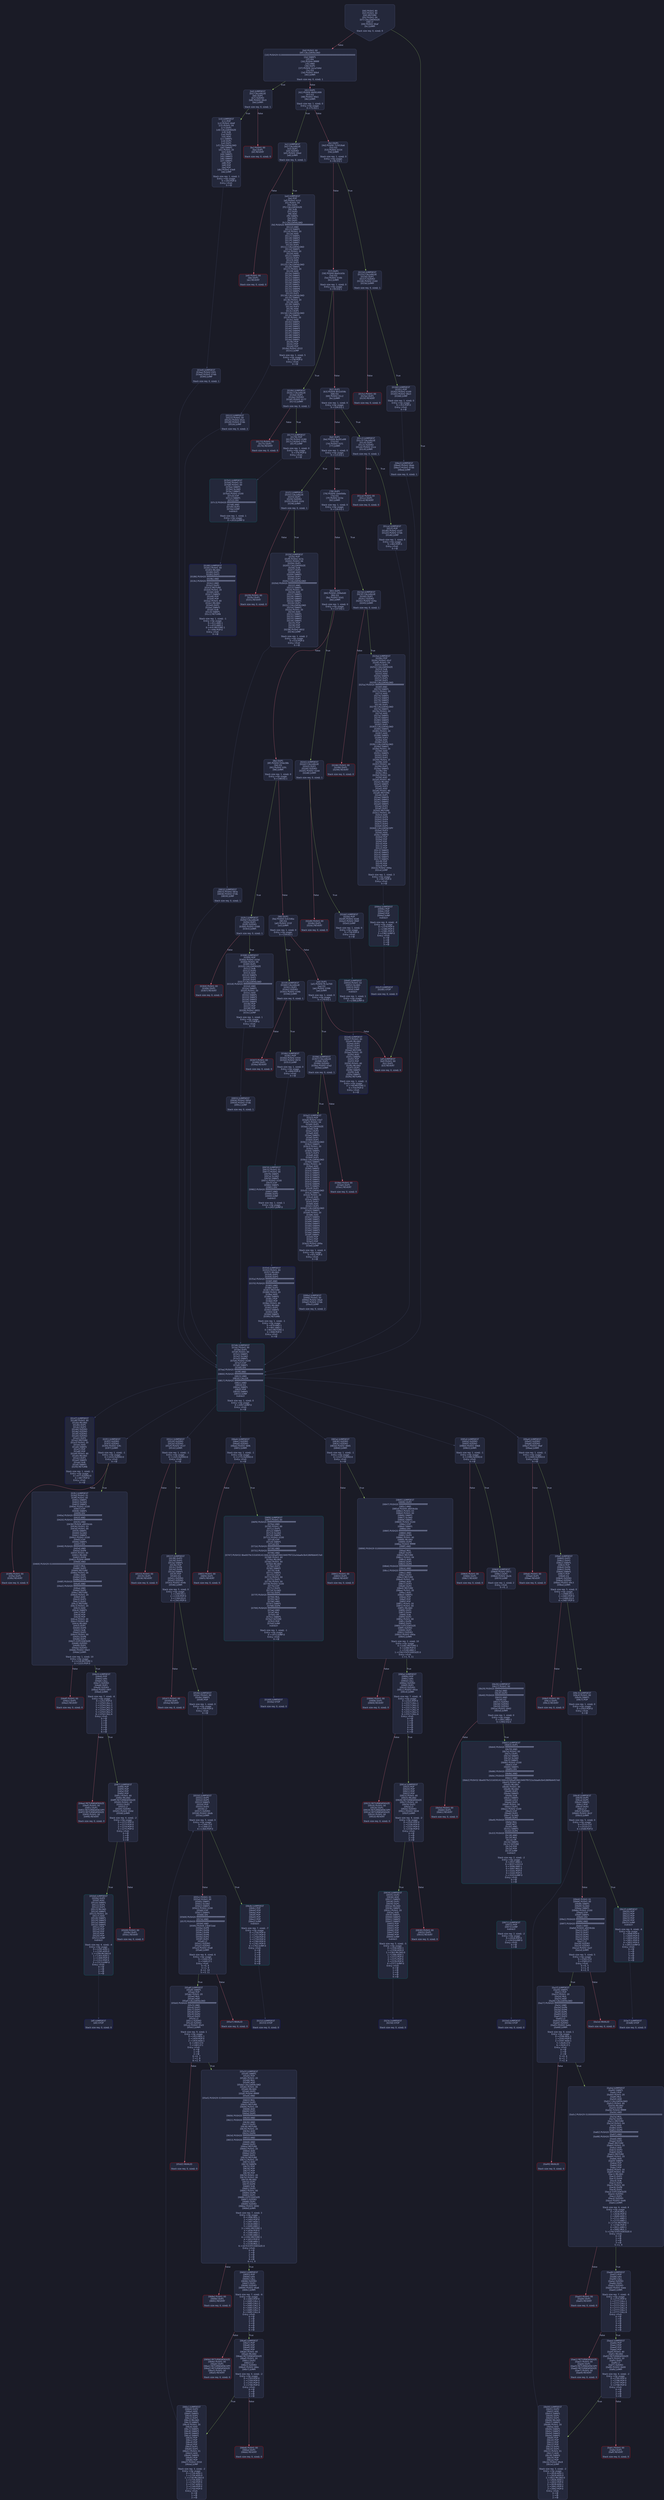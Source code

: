 digraph G {
    node [shape=box, style="filled, rounded", color="#565f89", fontcolor="#c0caf5", fontname="Helvetica", fillcolor="#24283b"];
    edge [color="#414868", fontcolor="#c0caf5", fontname="Helvetica"];
    bgcolor="#1a1b26";
    0 [ label = "[00] PUSH1 80
[02] PUSH1 40
[04] MSTORE
[05] PUSH1 04
[07] CALLDATASIZE
[08] LT
[09] PUSH2 00af
[0c] JUMPI

Stack size req: 0, sizeΔ: 0
" shape = invhouse]
    1 [ label = "[0d] PUSH1 00
[0f] CALLDATALOAD
[10] PUSH29 0100000000000000000000000000000000000000000000000000000000
[2e] SWAP1
[2f] DIV
[30] PUSH4 ffffffff
[35] AND
[36] DUP1
[37] PUSH4 2e1a7d4d
[3c] EQ
[3d] PUSH2 00b4
[40] JUMPI

Stack size req: 0, sizeΔ: 1
"]
    2 [ label = "[41] DUP1
[42] PUSH4 46091499
[47] EQ
[48] PUSH2 00e1
[4b] JUMPI

Stack size req: 1, sizeΔ: 0
Entry->Op usage:
	0->71:EQ:1
"]
    3 [ label = "[4c] DUP1
[4d] PUSH4 715018a6
[52] EQ
[53] PUSH2 0154
[56] JUMPI

Stack size req: 1, sizeΔ: 0
Entry->Op usage:
	0->82:EQ:1
"]
    4 [ label = "[57] DUP1
[58] PUSH4 8da5cb5b
[5d] EQ
[5e] PUSH2 016b
[61] JUMPI

Stack size req: 1, sizeΔ: 0
Entry->Op usage:
	0->93:EQ:1
"]
    5 [ label = "[62] DUP1
[63] PUSH4 8f32d59b
[68] EQ
[69] PUSH2 01c2
[6c] JUMPI

Stack size req: 1, sizeΔ: 0
Entry->Op usage:
	0->104:EQ:1
"]
    6 [ label = "[6d] DUP1
[6e] PUSH4 9e281a98
[73] EQ
[74] PUSH2 01f1
[77] JUMPI

Stack size req: 1, sizeΔ: 0
Entry->Op usage:
	0->115:EQ:1
"]
    7 [ label = "[78] DUP1
[79] PUSH4 c0ee0b8a
[7e] EQ
[7f] PUSH2 023e
[82] JUMPI

Stack size req: 1, sizeΔ: 0
Entry->Op usage:
	0->126:EQ:1
"]
    8 [ label = "[83] DUP1
[84] PUSH4 cf09e0d0
[89] EQ
[8a] PUSH2 02d1
[8d] JUMPI

Stack size req: 1, sizeΔ: 0
Entry->Op usage:
	0->137:EQ:1
"]
    9 [ label = "[8e] DUP1
[8f] PUSH4 f2fde38b
[94] EQ
[95] PUSH2 02fc
[98] JUMPI

Stack size req: 1, sizeΔ: 0
Entry->Op usage:
	0->148:EQ:1
"]
    10 [ label = "[99] DUP1
[9a] PUSH4 fc0c546a
[9f] EQ
[a0] PUSH2 033f
[a3] JUMPI

Stack size req: 1, sizeΔ: 0
Entry->Op usage:
	0->159:EQ:1
"]
    11 [ label = "[a4] DUP1
[a5] PUSH4 ffc3a769
[aa] EQ
[ab] PUSH2 0396
[ae] JUMPI

Stack size req: 1, sizeΔ: 0
Entry->Op usage:
	0->170:EQ:1
"]
    12 [ label = "[af] JUMPDEST
[b0] PUSH1 00
[b2] DUP1
[b3] REVERT

Stack size req: 0, sizeΔ: 0
" color = "red"]
    13 [ label = "[b4] JUMPDEST
[b5] CALLVALUE
[b6] DUP1
[b7] ISZERO
[b8] PUSH2 00c0
[bb] JUMPI

Stack size req: 0, sizeΔ: 1
"]
    14 [ label = "[bc] PUSH1 00
[be] DUP1
[bf] REVERT

Stack size req: 0, sizeΔ: 0
" color = "red"]
    15 [ label = "[c0] JUMPDEST
[c1] POP
[c2] PUSH2 00df
[c5] PUSH1 04
[c7] DUP1
[c8] CALLDATASIZE
[c9] SUB
[ca] DUP2
[cb] ADD
[cc] SWAP1
[cd] DUP1
[ce] DUP1
[cf] CALLDATALOAD
[d0] SWAP1
[d1] PUSH1 20
[d3] ADD
[d4] SWAP1
[d5] SWAP3
[d6] SWAP2
[d7] SWAP1
[d8] POP
[d9] POP
[da] POP
[db] PUSH2 03e9
[de] JUMP

Stack size req: 1, sizeΔ: 1
Entry->Op usage:
	0->193:POP:0
Entry->Exit:
	0->😵
"]
    16 [ label = "[df] JUMPDEST
[e0] STOP

Stack size req: 0, sizeΔ: 0
" color = "darkblue"]
    17 [ label = "[e1] JUMPDEST
[e2] CALLVALUE
[e3] DUP1
[e4] ISZERO
[e5] PUSH2 00ed
[e8] JUMPI

Stack size req: 0, sizeΔ: 1
"]
    18 [ label = "[e9] PUSH1 00
[eb] DUP1
[ec] REVERT

Stack size req: 0, sizeΔ: 0
" color = "red"]
    19 [ label = "[ed] JUMPDEST
[ee] POP
[ef] PUSH2 0152
[f2] PUSH1 04
[f4] DUP1
[f5] CALLDATASIZE
[f6] SUB
[f7] DUP2
[f8] ADD
[f9] SWAP1
[fa] DUP1
[fb] DUP1
[fc] CALLDATALOAD
[fd] PUSH20 ffffffffffffffffffffffffffffffffffffffff
[0112] AND
[0113] SWAP1
[0114] PUSH1 20
[0116] ADD
[0117] SWAP1
[0118] SWAP3
[0119] SWAP2
[011a] SWAP1
[011b] DUP1
[011c] CALLDATALOAD
[011d] SWAP1
[011e] PUSH1 20
[0120] ADD
[0121] SWAP1
[0122] DUP3
[0123] ADD
[0124] DUP1
[0125] CALLDATALOAD
[0126] SWAP1
[0127] PUSH1 20
[0129] ADD
[012a] SWAP2
[012b] SWAP1
[012c] SWAP2
[012d] SWAP3
[012e] SWAP4
[012f] SWAP2
[0130] SWAP3
[0131] SWAP4
[0132] SWAP1
[0133] DUP1
[0134] CALLDATALOAD
[0135] SWAP1
[0136] PUSH1 20
[0138] ADD
[0139] SWAP1
[013a] DUP3
[013b] ADD
[013c] DUP1
[013d] CALLDATALOAD
[013e] SWAP1
[013f] PUSH1 20
[0141] ADD
[0142] SWAP2
[0143] SWAP1
[0144] SWAP2
[0145] SWAP3
[0146] SWAP4
[0147] SWAP2
[0148] SWAP3
[0149] SWAP4
[014a] SWAP1
[014b] POP
[014c] POP
[014d] POP
[014e] PUSH2 0522
[0151] JUMP

Stack size req: 1, sizeΔ: 5
Entry->Op usage:
	0->238:POP:0
Entry->Exit:
	0->😵
"]
    20 [ label = "[0152] JUMPDEST
[0153] STOP

Stack size req: 0, sizeΔ: 0
" color = "darkblue"]
    21 [ label = "[0154] JUMPDEST
[0155] CALLVALUE
[0156] DUP1
[0157] ISZERO
[0158] PUSH2 0160
[015b] JUMPI

Stack size req: 0, sizeΔ: 1
"]
    22 [ label = "[015c] PUSH1 00
[015e] DUP1
[015f] REVERT

Stack size req: 0, sizeΔ: 0
" color = "red"]
    23 [ label = "[0160] JUMPDEST
[0161] POP
[0162] PUSH2 0169
[0165] PUSH2 06e3
[0168] JUMP

Stack size req: 1, sizeΔ: 0
Entry->Op usage:
	0->353:POP:0
Entry->Exit:
	0->😵
"]
    24 [ label = "[0169] JUMPDEST
[016a] STOP

Stack size req: 0, sizeΔ: 0
" color = "darkblue"]
    25 [ label = "[016b] JUMPDEST
[016c] CALLVALUE
[016d] DUP1
[016e] ISZERO
[016f] PUSH2 0177
[0172] JUMPI

Stack size req: 0, sizeΔ: 1
"]
    26 [ label = "[0173] PUSH1 00
[0175] DUP1
[0176] REVERT

Stack size req: 0, sizeΔ: 0
" color = "red"]
    27 [ label = "[0177] JUMPDEST
[0178] POP
[0179] PUSH2 0180
[017c] PUSH2 07b5
[017f] JUMP

Stack size req: 1, sizeΔ: 0
Entry->Op usage:
	0->376:POP:0
Entry->Exit:
	0->😵
"]
    28 [ label = "[0180] JUMPDEST
[0181] PUSH1 40
[0183] MLOAD
[0184] DUP1
[0185] DUP3
[0186] PUSH20 ffffffffffffffffffffffffffffffffffffffff
[019b] AND
[019c] PUSH20 ffffffffffffffffffffffffffffffffffffffff
[01b1] AND
[01b2] DUP2
[01b3] MSTORE
[01b4] PUSH1 20
[01b6] ADD
[01b7] SWAP2
[01b8] POP
[01b9] POP
[01ba] PUSH1 40
[01bc] MLOAD
[01bd] DUP1
[01be] SWAP2
[01bf] SUB
[01c0] SWAP1
[01c1] RETURN

Stack size req: 1, sizeΔ: -1
Entry->Op usage:
	0->411:AND:1
	0->433:AND:1
	0->435:MSTORE:1
	0->440:POP:0
Entry->Exit:
	0->😵
" color = "darkblue"]
    29 [ label = "[01c2] JUMPDEST
[01c3] CALLVALUE
[01c4] DUP1
[01c5] ISZERO
[01c6] PUSH2 01ce
[01c9] JUMPI

Stack size req: 0, sizeΔ: 1
"]
    30 [ label = "[01ca] PUSH1 00
[01cc] DUP1
[01cd] REVERT

Stack size req: 0, sizeΔ: 0
" color = "red"]
    31 [ label = "[01ce] JUMPDEST
[01cf] POP
[01d0] PUSH2 01d7
[01d3] PUSH2 07db
[01d6] JUMP

Stack size req: 1, sizeΔ: 0
Entry->Op usage:
	0->463:POP:0
Entry->Exit:
	0->😵
"]
    32 [ label = "[01d7] JUMPDEST
[01d8] PUSH1 40
[01da] MLOAD
[01db] DUP1
[01dc] DUP3
[01dd] ISZERO
[01de] ISZERO
[01df] ISZERO
[01e0] ISZERO
[01e1] DUP2
[01e2] MSTORE
[01e3] PUSH1 20
[01e5] ADD
[01e6] SWAP2
[01e7] POP
[01e8] POP
[01e9] PUSH1 40
[01eb] MLOAD
[01ec] DUP1
[01ed] SWAP2
[01ee] SUB
[01ef] SWAP1
[01f0] RETURN

Stack size req: 1, sizeΔ: -1
Entry->Op usage:
	0->477:ISZERO:0
	0->487:POP:0
Entry->Exit:
	0->😵
" color = "darkblue"]
    33 [ label = "[01f1] JUMPDEST
[01f2] CALLVALUE
[01f3] DUP1
[01f4] ISZERO
[01f5] PUSH2 01fd
[01f8] JUMPI

Stack size req: 0, sizeΔ: 1
"]
    34 [ label = "[01f9] PUSH1 00
[01fb] DUP1
[01fc] REVERT

Stack size req: 0, sizeΔ: 0
" color = "red"]
    35 [ label = "[01fd] JUMPDEST
[01fe] POP
[01ff] PUSH2 023c
[0202] PUSH1 04
[0204] DUP1
[0205] CALLDATASIZE
[0206] SUB
[0207] DUP2
[0208] ADD
[0209] SWAP1
[020a] DUP1
[020b] DUP1
[020c] CALLDATALOAD
[020d] PUSH20 ffffffffffffffffffffffffffffffffffffffff
[0222] AND
[0223] SWAP1
[0224] PUSH1 20
[0226] ADD
[0227] SWAP1
[0228] SWAP3
[0229] SWAP2
[022a] SWAP1
[022b] DUP1
[022c] CALLDATALOAD
[022d] SWAP1
[022e] PUSH1 20
[0230] ADD
[0231] SWAP1
[0232] SWAP3
[0233] SWAP2
[0234] SWAP1
[0235] POP
[0236] POP
[0237] POP
[0238] PUSH2 0832
[023b] JUMP

Stack size req: 1, sizeΔ: 2
Entry->Op usage:
	0->510:POP:0
Entry->Exit:
	0->😵
"]
    36 [ label = "[023c] JUMPDEST
[023d] STOP

Stack size req: 0, sizeΔ: 0
" color = "darkblue"]
    37 [ label = "[023e] JUMPDEST
[023f] CALLVALUE
[0240] DUP1
[0241] ISZERO
[0242] PUSH2 024a
[0245] JUMPI

Stack size req: 0, sizeΔ: 1
"]
    38 [ label = "[0246] PUSH1 00
[0248] DUP1
[0249] REVERT

Stack size req: 0, sizeΔ: 0
" color = "red"]
    39 [ label = "[024a] JUMPDEST
[024b] POP
[024c] PUSH2 02cf
[024f] PUSH1 04
[0251] DUP1
[0252] CALLDATASIZE
[0253] SUB
[0254] DUP2
[0255] ADD
[0256] SWAP1
[0257] DUP1
[0258] DUP1
[0259] CALLDATALOAD
[025a] PUSH20 ffffffffffffffffffffffffffffffffffffffff
[026f] AND
[0270] SWAP1
[0271] PUSH1 20
[0273] ADD
[0274] SWAP1
[0275] SWAP3
[0276] SWAP2
[0277] SWAP1
[0278] DUP1
[0279] CALLDATALOAD
[027a] SWAP1
[027b] PUSH1 20
[027d] ADD
[027e] SWAP1
[027f] SWAP3
[0280] SWAP2
[0281] SWAP1
[0282] DUP1
[0283] CALLDATALOAD
[0284] SWAP1
[0285] PUSH1 20
[0287] ADD
[0288] SWAP1
[0289] DUP3
[028a] ADD
[028b] DUP1
[028c] CALLDATALOAD
[028d] SWAP1
[028e] PUSH1 20
[0290] ADD
[0291] SWAP1
[0292] DUP1
[0293] DUP1
[0294] PUSH1 1f
[0296] ADD
[0297] PUSH1 20
[0299] DUP1
[029a] SWAP2
[029b] DIV
[029c] MUL
[029d] PUSH1 20
[029f] ADD
[02a0] PUSH1 40
[02a2] MLOAD
[02a3] SWAP1
[02a4] DUP2
[02a5] ADD
[02a6] PUSH1 40
[02a8] MSTORE
[02a9] DUP1
[02aa] SWAP4
[02ab] SWAP3
[02ac] SWAP2
[02ad] SWAP1
[02ae] DUP2
[02af] DUP2
[02b0] MSTORE
[02b1] PUSH1 20
[02b3] ADD
[02b4] DUP4
[02b5] DUP4
[02b6] DUP1
[02b7] DUP3
[02b8] DUP5
[02b9] CALLDATACOPY
[02ba] DUP3
[02bb] ADD
[02bc] SWAP2
[02bd] POP
[02be] POP
[02bf] POP
[02c0] POP
[02c1] POP
[02c2] POP
[02c3] SWAP2
[02c4] SWAP3
[02c5] SWAP2
[02c6] SWAP3
[02c7] SWAP1
[02c8] POP
[02c9] POP
[02ca] POP
[02cb] PUSH2 094a
[02ce] JUMP

Stack size req: 1, sizeΔ: 3
Entry->Op usage:
	0->587:POP:0
Entry->Exit:
	0->😵
"]
    40 [ label = "[02cf] JUMPDEST
[02d0] STOP

Stack size req: 0, sizeΔ: 0
" color = "darkblue"]
    41 [ label = "[02d1] JUMPDEST
[02d2] CALLVALUE
[02d3] DUP1
[02d4] ISZERO
[02d5] PUSH2 02dd
[02d8] JUMPI

Stack size req: 0, sizeΔ: 1
"]
    42 [ label = "[02d9] PUSH1 00
[02db] DUP1
[02dc] REVERT

Stack size req: 0, sizeΔ: 0
" color = "red"]
    43 [ label = "[02dd] JUMPDEST
[02de] POP
[02df] PUSH2 02e6
[02e2] PUSH2 094f
[02e5] JUMP

Stack size req: 1, sizeΔ: 0
Entry->Op usage:
	0->734:POP:0
Entry->Exit:
	0->😵
"]
    44 [ label = "[02e6] JUMPDEST
[02e7] PUSH1 40
[02e9] MLOAD
[02ea] DUP1
[02eb] DUP3
[02ec] DUP2
[02ed] MSTORE
[02ee] PUSH1 20
[02f0] ADD
[02f1] SWAP2
[02f2] POP
[02f3] POP
[02f4] PUSH1 40
[02f6] MLOAD
[02f7] DUP1
[02f8] SWAP2
[02f9] SUB
[02fa] SWAP1
[02fb] RETURN

Stack size req: 1, sizeΔ: -1
Entry->Op usage:
	0->749:MSTORE:1
	0->754:POP:0
Entry->Exit:
	0->😵
" color = "darkblue"]
    45 [ label = "[02fc] JUMPDEST
[02fd] CALLVALUE
[02fe] DUP1
[02ff] ISZERO
[0300] PUSH2 0308
[0303] JUMPI

Stack size req: 0, sizeΔ: 1
"]
    46 [ label = "[0304] PUSH1 00
[0306] DUP1
[0307] REVERT

Stack size req: 0, sizeΔ: 0
" color = "red"]
    47 [ label = "[0308] JUMPDEST
[0309] POP
[030a] PUSH2 033d
[030d] PUSH1 04
[030f] DUP1
[0310] CALLDATASIZE
[0311] SUB
[0312] DUP2
[0313] ADD
[0314] SWAP1
[0315] DUP1
[0316] DUP1
[0317] CALLDATALOAD
[0318] PUSH20 ffffffffffffffffffffffffffffffffffffffff
[032d] AND
[032e] SWAP1
[032f] PUSH1 20
[0331] ADD
[0332] SWAP1
[0333] SWAP3
[0334] SWAP2
[0335] SWAP1
[0336] POP
[0337] POP
[0338] POP
[0339] PUSH2 0955
[033c] JUMP

Stack size req: 1, sizeΔ: 1
Entry->Op usage:
	0->777:POP:0
Entry->Exit:
	0->😵
"]
    48 [ label = "[033d] JUMPDEST
[033e] STOP

Stack size req: 0, sizeΔ: 0
" color = "darkblue"]
    49 [ label = "[033f] JUMPDEST
[0340] CALLVALUE
[0341] DUP1
[0342] ISZERO
[0343] PUSH2 034b
[0346] JUMPI

Stack size req: 0, sizeΔ: 1
"]
    50 [ label = "[0347] PUSH1 00
[0349] DUP1
[034a] REVERT

Stack size req: 0, sizeΔ: 0
" color = "red"]
    51 [ label = "[034b] JUMPDEST
[034c] POP
[034d] PUSH2 0354
[0350] PUSH2 0974
[0353] JUMP

Stack size req: 1, sizeΔ: 0
Entry->Op usage:
	0->844:POP:0
Entry->Exit:
	0->😵
"]
    52 [ label = "[0354] JUMPDEST
[0355] PUSH1 40
[0357] MLOAD
[0358] DUP1
[0359] DUP3
[035a] PUSH20 ffffffffffffffffffffffffffffffffffffffff
[036f] AND
[0370] PUSH20 ffffffffffffffffffffffffffffffffffffffff
[0385] AND
[0386] DUP2
[0387] MSTORE
[0388] PUSH1 20
[038a] ADD
[038b] SWAP2
[038c] POP
[038d] POP
[038e] PUSH1 40
[0390] MLOAD
[0391] DUP1
[0392] SWAP2
[0393] SUB
[0394] SWAP1
[0395] RETURN

Stack size req: 1, sizeΔ: -1
Entry->Op usage:
	0->879:AND:1
	0->901:AND:1
	0->903:MSTORE:1
	0->908:POP:0
Entry->Exit:
	0->😵
" color = "darkblue"]
    53 [ label = "[0396] JUMPDEST
[0397] CALLVALUE
[0398] DUP1
[0399] ISZERO
[039a] PUSH2 03a2
[039d] JUMPI

Stack size req: 0, sizeΔ: 1
"]
    54 [ label = "[039e] PUSH1 00
[03a0] DUP1
[03a1] REVERT

Stack size req: 0, sizeΔ: 0
" color = "red"]
    55 [ label = "[03a2] JUMPDEST
[03a3] POP
[03a4] PUSH2 03e7
[03a7] PUSH1 04
[03a9] DUP1
[03aa] CALLDATASIZE
[03ab] SUB
[03ac] DUP2
[03ad] ADD
[03ae] SWAP1
[03af] DUP1
[03b0] DUP1
[03b1] CALLDATALOAD
[03b2] SWAP1
[03b3] PUSH1 20
[03b5] ADD
[03b6] SWAP1
[03b7] DUP3
[03b8] ADD
[03b9] DUP1
[03ba] CALLDATALOAD
[03bb] SWAP1
[03bc] PUSH1 20
[03be] ADD
[03bf] SWAP2
[03c0] SWAP1
[03c1] SWAP2
[03c2] SWAP3
[03c3] SWAP4
[03c4] SWAP2
[03c5] SWAP3
[03c6] SWAP4
[03c7] SWAP1
[03c8] DUP1
[03c9] CALLDATALOAD
[03ca] SWAP1
[03cb] PUSH1 20
[03cd] ADD
[03ce] SWAP1
[03cf] DUP3
[03d0] ADD
[03d1] DUP1
[03d2] CALLDATALOAD
[03d3] SWAP1
[03d4] PUSH1 20
[03d6] ADD
[03d7] SWAP2
[03d8] SWAP1
[03d9] SWAP2
[03da] SWAP3
[03db] SWAP4
[03dc] SWAP2
[03dd] SWAP3
[03de] SWAP4
[03df] SWAP1
[03e0] POP
[03e1] POP
[03e2] POP
[03e3] PUSH2 099a
[03e6] JUMP

Stack size req: 1, sizeΔ: 4
Entry->Op usage:
	0->931:POP:0
Entry->Exit:
	0->😵
"]
    56 [ label = "[03e7] JUMPDEST
[03e8] STOP

Stack size req: 0, sizeΔ: 0
" color = "darkblue"]
    57 [ label = "[03e9] JUMPDEST
[03ea] PUSH2 03f1
[03ed] PUSH2 07db
[03f0] JUMP

Stack size req: 0, sizeΔ: 1
"]
    58 [ label = "[03f1] JUMPDEST
[03f2] ISZERO
[03f3] ISZERO
[03f4] PUSH2 03fc
[03f7] JUMPI

Stack size req: 1, sizeΔ: -1
Entry->Op usage:
	0->1010:ISZERO:0
Entry->Exit:
	0->😵
"]
    59 [ label = "[03f8] PUSH1 00
[03fa] DUP1
[03fb] REVERT

Stack size req: 0, sizeΔ: 0
" color = "red"]
    60 [ label = "[03fc] JUMPDEST
[03fd] PUSH1 01
[03ff] PUSH1 00
[0401] SWAP1
[0402] SLOAD
[0403] SWAP1
[0404] PUSH2 0100
[0407] EXP
[0408] SWAP1
[0409] DIV
[040a] PUSH20 ffffffffffffffffffffffffffffffffffffffff
[041f] AND
[0420] PUSH20 ffffffffffffffffffffffffffffffffffffffff
[0435] AND
[0436] PUSH4 a9059cbb
[043b] PUSH1 03
[043d] PUSH1 00
[043f] SWAP1
[0440] SLOAD
[0441] SWAP1
[0442] PUSH2 0100
[0445] EXP
[0446] SWAP1
[0447] DIV
[0448] PUSH20 ffffffffffffffffffffffffffffffffffffffff
[045d] AND
[045e] DUP4
[045f] PUSH1 40
[0461] MLOAD
[0462] DUP4
[0463] PUSH4 ffffffff
[0468] AND
[0469] PUSH29 0100000000000000000000000000000000000000000000000000000000
[0487] MUL
[0488] DUP2
[0489] MSTORE
[048a] PUSH1 04
[048c] ADD
[048d] DUP1
[048e] DUP4
[048f] PUSH20 ffffffffffffffffffffffffffffffffffffffff
[04a4] AND
[04a5] PUSH20 ffffffffffffffffffffffffffffffffffffffff
[04ba] AND
[04bb] DUP2
[04bc] MSTORE
[04bd] PUSH1 20
[04bf] ADD
[04c0] DUP3
[04c1] DUP2
[04c2] MSTORE
[04c3] PUSH1 20
[04c5] ADD
[04c6] SWAP3
[04c7] POP
[04c8] POP
[04c9] POP
[04ca] PUSH1 20
[04cc] PUSH1 40
[04ce] MLOAD
[04cf] DUP1
[04d0] DUP4
[04d1] SUB
[04d2] DUP2
[04d3] PUSH1 00
[04d5] DUP8
[04d6] DUP1
[04d7] EXTCODESIZE
[04d8] ISZERO
[04d9] DUP1
[04da] ISZERO
[04db] PUSH2 04e3
[04de] JUMPI

Stack size req: 1, sizeΔ: 10
Entry->Op usage:
	0->1218:MSTORE:1
	0->1225:POP:0
"]
    61 [ label = "[04df] PUSH1 00
[04e1] DUP1
[04e2] REVERT

Stack size req: 0, sizeΔ: 0
" color = "red"]
    62 [ label = "[04e3] JUMPDEST
[04e4] POP
[04e5] GAS
[04e6] CALL
[04e7] ISZERO
[04e8] DUP1
[04e9] ISZERO
[04ea] PUSH2 04f7
[04ed] JUMPI

Stack size req: 7, sizeΔ: -6
Entry->Op usage:
	0->1252:POP:0
	1->1254:CALL:1
	2->1254:CALL:2
	3->1254:CALL:3
	4->1254:CALL:4
	5->1254:CALL:5
	6->1254:CALL:6
Entry->Exit:
	0->😵
	1->😵
	2->😵
	3->😵
	4->😵
	5->😵
	6->😵
"]
    63 [ label = "[04ee] RETURNDATASIZE
[04ef] PUSH1 00
[04f1] DUP1
[04f2] RETURNDATACOPY
[04f3] RETURNDATASIZE
[04f4] PUSH1 00
[04f6] REVERT

Stack size req: 0, sizeΔ: 0
" color = "red"]
    64 [ label = "[04f7] JUMPDEST
[04f8] POP
[04f9] POP
[04fa] POP
[04fb] POP
[04fc] PUSH1 40
[04fe] MLOAD
[04ff] RETURNDATASIZE
[0500] PUSH1 20
[0502] DUP2
[0503] LT
[0504] ISZERO
[0505] PUSH2 050d
[0508] JUMPI

Stack size req: 4, sizeΔ: -2
Entry->Op usage:
	0->1272:POP:0
	1->1273:POP:0
	2->1274:POP:0
	3->1275:POP:0
Entry->Exit:
	0->😵
	1->😵
	2->😵
	3->😵
"]
    65 [ label = "[0509] PUSH1 00
[050b] DUP1
[050c] REVERT

Stack size req: 0, sizeΔ: 0
" color = "red"]
    66 [ label = "[050d] JUMPDEST
[050e] DUP2
[050f] ADD
[0510] SWAP1
[0511] DUP1
[0512] DUP1
[0513] MLOAD
[0514] SWAP1
[0515] PUSH1 20
[0517] ADD
[0518] SWAP1
[0519] SWAP3
[051a] SWAP2
[051b] SWAP1
[051c] POP
[051d] POP
[051e] POP
[051f] POP
[0520] POP
[0521] JUMP
Indirect!

Stack size req: 4, sizeΔ: -4
Entry->Op usage:
	0->1295:ADD:1
	1->1295:ADD:0
	1->1299:MLOAD:0
	1->1303:ADD:1
	1->1309:POP:0
	2->1312:POP:0
	3->1313:JUMP:0
Entry->Exit:
	0->😵
	1->😵
	2->😵
	3->😵
" color = "teal"]
    67 [ label = "[0522] JUMPDEST
[0523] PUSH1 00
[0525] PUSH2 052c
[0528] PUSH2 07db
[052b] JUMP

Stack size req: 0, sizeΔ: 2
"]
    68 [ label = "[052c] JUMPDEST
[052d] ISZERO
[052e] ISZERO
[052f] PUSH2 0537
[0532] JUMPI

Stack size req: 1, sizeΔ: -1
Entry->Op usage:
	0->1325:ISZERO:0
Entry->Exit:
	0->😵
"]
    69 [ label = "[0533] PUSH1 00
[0535] DUP1
[0536] REVERT

Stack size req: 0, sizeΔ: 0
" color = "red"]
    70 [ label = "[0537] JUMPDEST
[0538] DUP3
[0539] DUP3
[053a] SWAP1
[053b] POP
[053c] DUP6
[053d] DUP6
[053e] SWAP1
[053f] POP
[0540] EQ
[0541] ISZERO
[0542] ISZERO
[0543] PUSH2 054b
[0546] JUMPI

Stack size req: 5, sizeΔ: 0
Entry->Op usage:
	1->1344:EQ:1
	2->1339:POP:0
	3->1344:EQ:0
	4->1343:POP:0
"]
    71 [ label = "[0547] PUSH1 00
[0549] DUP1
[054a] REVERT

Stack size req: 0, sizeΔ: 0
" color = "red"]
    72 [ label = "[054b] JUMPDEST
[054c] PUSH1 00
[054e] SWAP1
[054f] POP

Stack size req: 1, sizeΔ: 0
Entry->Op usage:
	0->1359:POP:0
Entry->Exit:
	0->😵
"]
    73 [ label = "[0550] JUMPDEST
[0551] DUP5
[0552] DUP5
[0553] SWAP1
[0554] POP
[0555] DUP2
[0556] LT
[0557] ISZERO
[0558] PUSH2 06db
[055b] JUMPI

Stack size req: 5, sizeΔ: 0
Entry->Op usage:
	0->1366:LT:0
	3->1366:LT:1
	4->1364:POP:0
"]
    74 [ label = "[055c] PUSH1 01
[055e] PUSH1 00
[0560] SWAP1
[0561] SLOAD
[0562] SWAP1
[0563] PUSH2 0100
[0566] EXP
[0567] SWAP1
[0568] DIV
[0569] PUSH20 ffffffffffffffffffffffffffffffffffffffff
[057e] AND
[057f] PUSH20 ffffffffffffffffffffffffffffffffffffffff
[0594] AND
[0595] PUSH4 23b872dd
[059a] DUP8
[059b] DUP8
[059c] DUP8
[059d] DUP6
[059e] DUP2
[059f] DUP2
[05a0] LT
[05a1] ISZERO
[05a2] ISZERO
[05a3] PUSH2 05a8
[05a6] JUMPI

Stack size req: 6, sizeΔ: 6
Entry->Op usage:
	0->1440:LT:0
	3->1440:LT:1
Entry->Exit:
	0->0, 6
	3->1, 9
	4->2, 10
	5->3, 11
"]
    75 [ label = "[05a7] INVALID

Stack size req: 0, sizeΔ: 0
" color = "red"]
    76 [ label = "[05a8] JUMPDEST
[05a9] SWAP1
[05aa] POP
[05ab] PUSH1 20
[05ad] MUL
[05ae] ADD
[05af] CALLDATALOAD
[05b0] PUSH20 ffffffffffffffffffffffffffffffffffffffff
[05c5] AND
[05c6] DUP7
[05c7] DUP7
[05c8] DUP7
[05c9] DUP2
[05ca] DUP2
[05cb] LT
[05cc] ISZERO
[05cd] ISZERO
[05ce] PUSH2 05d3
[05d1] JUMPI

Stack size req: 9, sizeΔ: 1
Entry->Op usage:
	0->1453:MUL:1
	1->1450:POP:0
	2->1454:ADD:1
	6->1483:LT:0
	7->1483:LT:1
Entry->Exit:
	0->😵
	1->😵
	2->😵
	6->0, 7
	7->1, 8
	8->2, 9
"]
    77 [ label = "[05d2] INVALID

Stack size req: 0, sizeΔ: 0
" color = "red"]
    78 [ label = "[05d3] JUMPDEST
[05d4] SWAP1
[05d5] POP
[05d6] PUSH1 20
[05d8] MUL
[05d9] ADD
[05da] CALLDATALOAD
[05db] PUSH1 40
[05dd] MLOAD
[05de] DUP5
[05df] PUSH4 ffffffff
[05e4] AND
[05e5] PUSH29 0100000000000000000000000000000000000000000000000000000000
[0603] MUL
[0604] DUP2
[0605] MSTORE
[0606] PUSH1 04
[0608] ADD
[0609] DUP1
[060a] DUP5
[060b] PUSH20 ffffffffffffffffffffffffffffffffffffffff
[0620] AND
[0621] PUSH20 ffffffffffffffffffffffffffffffffffffffff
[0636] AND
[0637] DUP2
[0638] MSTORE
[0639] PUSH1 20
[063b] ADD
[063c] DUP4
[063d] PUSH20 ffffffffffffffffffffffffffffffffffffffff
[0652] AND
[0653] PUSH20 ffffffffffffffffffffffffffffffffffffffff
[0668] AND
[0669] DUP2
[066a] MSTORE
[066b] PUSH1 20
[066d] ADD
[066e] DUP3
[066f] DUP2
[0670] MSTORE
[0671] PUSH1 20
[0673] ADD
[0674] SWAP4
[0675] POP
[0676] POP
[0677] POP
[0678] POP
[0679] PUSH1 20
[067b] PUSH1 40
[067d] MLOAD
[067e] DUP1
[067f] DUP4
[0680] SUB
[0681] DUP2
[0682] PUSH1 00
[0684] DUP8
[0685] DUP1
[0686] EXTCODESIZE
[0687] ISZERO
[0688] DUP1
[0689] ISZERO
[068a] PUSH2 0692
[068d] JUMPI

Stack size req: 7, sizeΔ: 3
Entry->Op usage:
	0->1496:MUL:1
	1->1493:POP:0
	2->1497:ADD:1
	3->1618:AND:1
	3->1640:AND:1
	3->1642:MSTORE:1
	3->1656:POP:0
	4->1568:AND:1
	4->1590:AND:1
	4->1592:MSTORE:1
	4->1653:POP:0
	5->1508:AND:1
	5->1539:MUL:1
	6->1670:EXTCODESIZE:0
Entry->Exit:
	0->😵
	1->😵
	2->😵
	3->😵
	4->😵
	6->1, 9
"]
    79 [ label = "[068e] PUSH1 00
[0690] DUP1
[0691] REVERT

Stack size req: 0, sizeΔ: 0
" color = "red"]
    80 [ label = "[0692] JUMPDEST
[0693] POP
[0694] GAS
[0695] CALL
[0696] ISZERO
[0697] DUP1
[0698] ISZERO
[0699] PUSH2 06a6
[069c] JUMPI

Stack size req: 7, sizeΔ: -6
Entry->Op usage:
	0->1683:POP:0
	1->1685:CALL:1
	2->1685:CALL:2
	3->1685:CALL:3
	4->1685:CALL:4
	5->1685:CALL:5
	6->1685:CALL:6
Entry->Exit:
	0->😵
	1->😵
	2->😵
	3->😵
	4->😵
	5->😵
	6->😵
"]
    81 [ label = "[069d] RETURNDATASIZE
[069e] PUSH1 00
[06a0] DUP1
[06a1] RETURNDATACOPY
[06a2] RETURNDATASIZE
[06a3] PUSH1 00
[06a5] REVERT

Stack size req: 0, sizeΔ: 0
" color = "red"]
    82 [ label = "[06a6] JUMPDEST
[06a7] POP
[06a8] POP
[06a9] POP
[06aa] POP
[06ab] PUSH1 40
[06ad] MLOAD
[06ae] RETURNDATASIZE
[06af] PUSH1 20
[06b1] DUP2
[06b2] LT
[06b3] ISZERO
[06b4] PUSH2 06bc
[06b7] JUMPI

Stack size req: 4, sizeΔ: -2
Entry->Op usage:
	0->1703:POP:0
	1->1704:POP:0
	2->1705:POP:0
	3->1706:POP:0
Entry->Exit:
	0->😵
	1->😵
	2->😵
	3->😵
"]
    83 [ label = "[06b8] PUSH1 00
[06ba] DUP1
[06bb] REVERT

Stack size req: 0, sizeΔ: 0
" color = "red"]
    84 [ label = "[06bc] JUMPDEST
[06bd] DUP2
[06be] ADD
[06bf] SWAP1
[06c0] DUP1
[06c1] DUP1
[06c2] MLOAD
[06c3] SWAP1
[06c4] PUSH1 20
[06c6] ADD
[06c7] SWAP1
[06c8] SWAP3
[06c9] SWAP2
[06ca] SWAP1
[06cb] POP
[06cc] POP
[06cd] POP
[06ce] POP
[06cf] DUP1
[06d0] DUP1
[06d1] PUSH1 01
[06d3] ADD
[06d4] SWAP2
[06d5] POP
[06d6] POP
[06d7] PUSH2 0550
[06da] JUMP

Stack size req: 3, sizeΔ: -2
Entry->Op usage:
	0->1726:ADD:1
	1->1726:ADD:0
	1->1730:MLOAD:0
	1->1734:ADD:1
	1->1740:POP:0
	2->1747:ADD:1
	2->1749:POP:0
	2->1750:POP:0
Entry->Exit:
	0->😵
	1->😵
	2->😵
"]
    85 [ label = "[06db] JUMPDEST
[06dc] POP
[06dd] POP
[06de] POP
[06df] POP
[06e0] POP
[06e1] POP
[06e2] JUMP
Indirect!

Stack size req: 7, sizeΔ: -7
Entry->Op usage:
	0->1756:POP:0
	1->1757:POP:0
	2->1758:POP:0
	3->1759:POP:0
	4->1760:POP:0
	5->1761:POP:0
	6->1762:JUMP:0
Entry->Exit:
	0->😵
	1->😵
	2->😵
	3->😵
	4->😵
	5->😵
	6->😵
" color = "teal"]
    86 [ label = "[06e3] JUMPDEST
[06e4] PUSH2 06eb
[06e7] PUSH2 07db
[06ea] JUMP

Stack size req: 0, sizeΔ: 1
"]
    87 [ label = "[06eb] JUMPDEST
[06ec] ISZERO
[06ed] ISZERO
[06ee] PUSH2 06f6
[06f1] JUMPI

Stack size req: 1, sizeΔ: -1
Entry->Op usage:
	0->1772:ISZERO:0
Entry->Exit:
	0->😵
"]
    88 [ label = "[06f2] PUSH1 00
[06f4] DUP1
[06f5] REVERT

Stack size req: 0, sizeΔ: 0
" color = "red"]
    89 [ label = "[06f6] JUMPDEST
[06f7] PUSH1 00
[06f9] PUSH20 ffffffffffffffffffffffffffffffffffffffff
[070e] AND
[070f] PUSH1 00
[0711] DUP1
[0712] SWAP1
[0713] SLOAD
[0714] SWAP1
[0715] PUSH2 0100
[0718] EXP
[0719] SWAP1
[071a] DIV
[071b] PUSH20 ffffffffffffffffffffffffffffffffffffffff
[0730] AND
[0731] PUSH20 ffffffffffffffffffffffffffffffffffffffff
[0746] AND
[0747] PUSH32 8be0079c531659141344cd1fd0a4f28419497f9722a3daafe3b4186f6b6457e0
[0768] PUSH1 40
[076a] MLOAD
[076b] PUSH1 40
[076d] MLOAD
[076e] DUP1
[076f] SWAP2
[0770] SUB
[0771] SWAP1
[0772] LOG3
[0773] PUSH1 00
[0775] DUP1
[0776] PUSH1 00
[0778] PUSH2 0100
[077b] EXP
[077c] DUP2
[077d] SLOAD
[077e] DUP2
[077f] PUSH20 ffffffffffffffffffffffffffffffffffffffff
[0794] MUL
[0795] NOT
[0796] AND
[0797] SWAP1
[0798] DUP4
[0799] PUSH20 ffffffffffffffffffffffffffffffffffffffff
[07ae] AND
[07af] MUL
[07b0] OR
[07b1] SWAP1
[07b2] SSTORE
[07b3] POP
[07b4] JUMP
Indirect!

Stack size req: 1, sizeΔ: -1
Entry->Op usage:
	0->1972:JUMP:0
Entry->Exit:
	0->😵
" color = "teal"]
    90 [ label = "[07b5] JUMPDEST
[07b6] PUSH1 03
[07b8] PUSH1 00
[07ba] SWAP1
[07bb] SLOAD
[07bc] SWAP1
[07bd] PUSH2 0100
[07c0] EXP
[07c1] SWAP1
[07c2] DIV
[07c3] PUSH20 ffffffffffffffffffffffffffffffffffffffff
[07d8] AND
[07d9] DUP2
[07da] JUMP
Indirect!

Stack size req: 1, sizeΔ: 1
Entry->Op usage:
	0->2010:JUMP:0
" color = "teal"]
    91 [ label = "[07db] JUMPDEST
[07dc] PUSH1 00
[07de] DUP1
[07df] PUSH1 00
[07e1] SWAP1
[07e2] SLOAD
[07e3] SWAP1
[07e4] PUSH2 0100
[07e7] EXP
[07e8] SWAP1
[07e9] DIV
[07ea] PUSH20 ffffffffffffffffffffffffffffffffffffffff
[07ff] AND
[0800] PUSH20 ffffffffffffffffffffffffffffffffffffffff
[0815] AND
[0816] CALLER
[0817] PUSH20 ffffffffffffffffffffffffffffffffffffffff
[082c] AND
[082d] EQ
[082e] SWAP1
[082f] POP
[0830] SWAP1
[0831] JUMP
Indirect!

Stack size req: 1, sizeΔ: 0
Entry->Op usage:
	0->2097:JUMP:0
Entry->Exit:
	0->😵
" color = "teal"]
    92 [ label = "[0832] JUMPDEST
[0833] PUSH2 083a
[0836] PUSH2 07db
[0839] JUMP

Stack size req: 0, sizeΔ: 1
"]
    93 [ label = "[083a] JUMPDEST
[083b] ISZERO
[083c] ISZERO
[083d] PUSH2 0845
[0840] JUMPI

Stack size req: 1, sizeΔ: -1
Entry->Op usage:
	0->2107:ISZERO:0
Entry->Exit:
	0->😵
"]
    94 [ label = "[0841] PUSH1 00
[0843] DUP1
[0844] REVERT

Stack size req: 0, sizeΔ: 0
" color = "red"]
    95 [ label = "[0845] JUMPDEST
[0846] DUP2
[0847] PUSH20 ffffffffffffffffffffffffffffffffffffffff
[085c] AND
[085d] PUSH4 a9059cbb
[0862] PUSH1 03
[0864] PUSH1 00
[0866] SWAP1
[0867] SLOAD
[0868] SWAP1
[0869] PUSH2 0100
[086c] EXP
[086d] SWAP1
[086e] DIV
[086f] PUSH20 ffffffffffffffffffffffffffffffffffffffff
[0884] AND
[0885] DUP4
[0886] PUSH1 40
[0888] MLOAD
[0889] DUP4
[088a] PUSH4 ffffffff
[088f] AND
[0890] PUSH29 0100000000000000000000000000000000000000000000000000000000
[08ae] MUL
[08af] DUP2
[08b0] MSTORE
[08b1] PUSH1 04
[08b3] ADD
[08b4] DUP1
[08b5] DUP4
[08b6] PUSH20 ffffffffffffffffffffffffffffffffffffffff
[08cb] AND
[08cc] PUSH20 ffffffffffffffffffffffffffffffffffffffff
[08e1] AND
[08e2] DUP2
[08e3] MSTORE
[08e4] PUSH1 20
[08e6] ADD
[08e7] DUP3
[08e8] DUP2
[08e9] MSTORE
[08ea] PUSH1 20
[08ec] ADD
[08ed] SWAP3
[08ee] POP
[08ef] POP
[08f0] POP
[08f1] PUSH1 20
[08f3] PUSH1 40
[08f5] MLOAD
[08f6] DUP1
[08f7] DUP4
[08f8] SUB
[08f9] DUP2
[08fa] PUSH1 00
[08fc] DUP8
[08fd] DUP1
[08fe] EXTCODESIZE
[08ff] ISZERO
[0900] DUP1
[0901] ISZERO
[0902] PUSH2 090a
[0905] JUMPI

Stack size req: 2, sizeΔ: 10
Entry->Op usage:
	0->2281:MSTORE:1
	0->2288:POP:0
	1->2140:AND:1
	1->2302:EXTCODESIZE:0
Entry->Exit:
	1->1, 9, 11
"]
    96 [ label = "[0906] PUSH1 00
[0908] DUP1
[0909] REVERT

Stack size req: 0, sizeΔ: 0
" color = "red"]
    97 [ label = "[090a] JUMPDEST
[090b] POP
[090c] GAS
[090d] CALL
[090e] ISZERO
[090f] DUP1
[0910] ISZERO
[0911] PUSH2 091e
[0914] JUMPI

Stack size req: 7, sizeΔ: -6
Entry->Op usage:
	0->2315:POP:0
	1->2317:CALL:1
	2->2317:CALL:2
	3->2317:CALL:3
	4->2317:CALL:4
	5->2317:CALL:5
	6->2317:CALL:6
Entry->Exit:
	0->😵
	1->😵
	2->😵
	3->😵
	4->😵
	5->😵
	6->😵
"]
    98 [ label = "[0915] RETURNDATASIZE
[0916] PUSH1 00
[0918] DUP1
[0919] RETURNDATACOPY
[091a] RETURNDATASIZE
[091b] PUSH1 00
[091d] REVERT

Stack size req: 0, sizeΔ: 0
" color = "red"]
    99 [ label = "[091e] JUMPDEST
[091f] POP
[0920] POP
[0921] POP
[0922] POP
[0923] PUSH1 40
[0925] MLOAD
[0926] RETURNDATASIZE
[0927] PUSH1 20
[0929] DUP2
[092a] LT
[092b] ISZERO
[092c] PUSH2 0934
[092f] JUMPI

Stack size req: 4, sizeΔ: -2
Entry->Op usage:
	0->2335:POP:0
	1->2336:POP:0
	2->2337:POP:0
	3->2338:POP:0
Entry->Exit:
	0->😵
	1->😵
	2->😵
	3->😵
"]
    100 [ label = "[0930] PUSH1 00
[0932] DUP1
[0933] REVERT

Stack size req: 0, sizeΔ: 0
" color = "red"]
    101 [ label = "[0934] JUMPDEST
[0935] DUP2
[0936] ADD
[0937] SWAP1
[0938] DUP1
[0939] DUP1
[093a] MLOAD
[093b] SWAP1
[093c] PUSH1 20
[093e] ADD
[093f] SWAP1
[0940] SWAP3
[0941] SWAP2
[0942] SWAP1
[0943] POP
[0944] POP
[0945] POP
[0946] POP
[0947] POP
[0948] POP
[0949] JUMP
Indirect!

Stack size req: 5, sizeΔ: -5
Entry->Op usage:
	0->2358:ADD:1
	1->2358:ADD:0
	1->2362:MLOAD:0
	1->2366:ADD:1
	1->2372:POP:0
	2->2375:POP:0
	3->2376:POP:0
	4->2377:JUMP:0
Entry->Exit:
	0->😵
	1->😵
	2->😵
	3->😵
	4->😵
" color = "teal"]
    102 [ label = "[094a] JUMPDEST
[094b] POP
[094c] POP
[094d] POP
[094e] JUMP
Indirect!

Stack size req: 4, sizeΔ: -4
Entry->Op usage:
	0->2379:POP:0
	1->2380:POP:0
	2->2381:POP:0
	3->2382:JUMP:0
Entry->Exit:
	0->😵
	1->😵
	2->😵
	3->😵
" color = "teal"]
    103 [ label = "[094f] JUMPDEST
[0950] PUSH1 02
[0952] SLOAD
[0953] DUP2
[0954] JUMP
Indirect!

Stack size req: 1, sizeΔ: 1
Entry->Op usage:
	0->2388:JUMP:0
" color = "teal"]
    104 [ label = "[0955] JUMPDEST
[0956] PUSH2 095d
[0959] PUSH2 07db
[095c] JUMP

Stack size req: 0, sizeΔ: 1
"]
    105 [ label = "[095d] JUMPDEST
[095e] ISZERO
[095f] ISZERO
[0960] PUSH2 0968
[0963] JUMPI

Stack size req: 1, sizeΔ: -1
Entry->Op usage:
	0->2398:ISZERO:0
Entry->Exit:
	0->😵
"]
    106 [ label = "[0964] PUSH1 00
[0966] DUP1
[0967] REVERT

Stack size req: 0, sizeΔ: 0
" color = "red"]
    107 [ label = "[0968] JUMPDEST
[0969] PUSH2 0971
[096c] DUP2
[096d] PUSH2 0b26
[0970] JUMP

Stack size req: 1, sizeΔ: 2
Entry->Exit:
	0->0, 2
"]
    108 [ label = "[0971] JUMPDEST
[0972] POP
[0973] JUMP
Indirect!

Stack size req: 2, sizeΔ: -2
Entry->Op usage:
	0->2418:POP:0
	1->2419:JUMP:0
Entry->Exit:
	0->😵
	1->😵
" color = "teal"]
    109 [ label = "[0974] JUMPDEST
[0975] PUSH1 01
[0977] PUSH1 00
[0979] SWAP1
[097a] SLOAD
[097b] SWAP1
[097c] PUSH2 0100
[097f] EXP
[0980] SWAP1
[0981] DIV
[0982] PUSH20 ffffffffffffffffffffffffffffffffffffffff
[0997] AND
[0998] DUP2
[0999] JUMP
Indirect!

Stack size req: 1, sizeΔ: 1
Entry->Op usage:
	0->2457:JUMP:0
" color = "teal"]
    110 [ label = "[099a] JUMPDEST
[099b] PUSH1 00
[099d] PUSH2 09a4
[09a0] PUSH2 07db
[09a3] JUMP

Stack size req: 0, sizeΔ: 2
"]
    111 [ label = "[09a4] JUMPDEST
[09a5] ISZERO
[09a6] ISZERO
[09a7] PUSH2 09af
[09aa] JUMPI

Stack size req: 1, sizeΔ: -1
Entry->Op usage:
	0->2469:ISZERO:0
Entry->Exit:
	0->😵
"]
    112 [ label = "[09ab] PUSH1 00
[09ad] DUP1
[09ae] REVERT

Stack size req: 0, sizeΔ: 0
" color = "red"]
    113 [ label = "[09af] JUMPDEST
[09b0] DUP3
[09b1] DUP3
[09b2] SWAP1
[09b3] POP
[09b4] DUP6
[09b5] DUP6
[09b6] SWAP1
[09b7] POP
[09b8] EQ
[09b9] ISZERO
[09ba] ISZERO
[09bb] PUSH2 09c3
[09be] JUMPI

Stack size req: 5, sizeΔ: 0
Entry->Op usage:
	1->2488:EQ:1
	2->2483:POP:0
	3->2488:EQ:0
	4->2487:POP:0
"]
    114 [ label = "[09bf] PUSH1 00
[09c1] DUP1
[09c2] REVERT

Stack size req: 0, sizeΔ: 0
" color = "red"]
    115 [ label = "[09c3] JUMPDEST
[09c4] PUSH1 00
[09c6] SWAP1
[09c7] POP

Stack size req: 1, sizeΔ: 0
Entry->Op usage:
	0->2503:POP:0
Entry->Exit:
	0->😵
"]
    116 [ label = "[09c8] JUMPDEST
[09c9] DUP5
[09ca] DUP5
[09cb] SWAP1
[09cc] POP
[09cd] DUP2
[09ce] LT
[09cf] ISZERO
[09d0] PUSH2 0b1f
[09d3] JUMPI

Stack size req: 5, sizeΔ: 0
Entry->Op usage:
	0->2510:LT:0
	3->2510:LT:1
	4->2508:POP:0
"]
    117 [ label = "[09d4] PUSH1 01
[09d6] PUSH1 00
[09d8] SWAP1
[09d9] SLOAD
[09da] SWAP1
[09db] PUSH2 0100
[09de] EXP
[09df] SWAP1
[09e0] DIV
[09e1] PUSH20 ffffffffffffffffffffffffffffffffffffffff
[09f6] AND
[09f7] PUSH20 ffffffffffffffffffffffffffffffffffffffff
[0a0c] AND
[0a0d] PUSH4 a9059cbb
[0a12] DUP7
[0a13] DUP7
[0a14] DUP5
[0a15] DUP2
[0a16] DUP2
[0a17] LT
[0a18] ISZERO
[0a19] ISZERO
[0a1a] PUSH2 0a1f
[0a1d] JUMPI

Stack size req: 5, sizeΔ: 5
Entry->Op usage:
	0->2583:LT:0
	3->2583:LT:1
Entry->Exit:
	0->0, 5
	3->1, 8
	4->2, 9
"]
    118 [ label = "[0a1e] INVALID

Stack size req: 0, sizeΔ: 0
" color = "red"]
    119 [ label = "[0a1f] JUMPDEST
[0a20] SWAP1
[0a21] POP
[0a22] PUSH1 20
[0a24] MUL
[0a25] ADD
[0a26] CALLDATALOAD
[0a27] PUSH20 ffffffffffffffffffffffffffffffffffffffff
[0a3c] AND
[0a3d] DUP6
[0a3e] DUP6
[0a3f] DUP6
[0a40] DUP2
[0a41] DUP2
[0a42] LT
[0a43] ISZERO
[0a44] ISZERO
[0a45] PUSH2 0a4a
[0a48] JUMPI

Stack size req: 8, sizeΔ: 1
Entry->Op usage:
	0->2596:MUL:1
	1->2593:POP:0
	2->2597:ADD:1
	5->2626:LT:0
	6->2626:LT:1
Entry->Exit:
	0->😵
	1->😵
	2->😵
	5->0, 6
	6->1, 7
	7->2, 8
"]
    120 [ label = "[0a49] INVALID

Stack size req: 0, sizeΔ: 0
" color = "red"]
    121 [ label = "[0a4a] JUMPDEST
[0a4b] SWAP1
[0a4c] POP
[0a4d] PUSH1 20
[0a4f] MUL
[0a50] ADD
[0a51] CALLDATALOAD
[0a52] PUSH1 40
[0a54] MLOAD
[0a55] DUP4
[0a56] PUSH4 ffffffff
[0a5b] AND
[0a5c] PUSH29 0100000000000000000000000000000000000000000000000000000000
[0a7a] MUL
[0a7b] DUP2
[0a7c] MSTORE
[0a7d] PUSH1 04
[0a7f] ADD
[0a80] DUP1
[0a81] DUP4
[0a82] PUSH20 ffffffffffffffffffffffffffffffffffffffff
[0a97] AND
[0a98] PUSH20 ffffffffffffffffffffffffffffffffffffffff
[0aad] AND
[0aae] DUP2
[0aaf] MSTORE
[0ab0] PUSH1 20
[0ab2] ADD
[0ab3] DUP3
[0ab4] DUP2
[0ab5] MSTORE
[0ab6] PUSH1 20
[0ab8] ADD
[0ab9] SWAP3
[0aba] POP
[0abb] POP
[0abc] POP
[0abd] PUSH1 20
[0abf] PUSH1 40
[0ac1] MLOAD
[0ac2] DUP1
[0ac3] DUP4
[0ac4] SUB
[0ac5] DUP2
[0ac6] PUSH1 00
[0ac8] DUP8
[0ac9] DUP1
[0aca] EXTCODESIZE
[0acb] ISZERO
[0acc] DUP1
[0acd] ISZERO
[0ace] PUSH2 0ad6
[0ad1] JUMPI

Stack size req: 6, sizeΔ: 4
Entry->Op usage:
	0->2639:MUL:1
	1->2636:POP:0
	2->2640:ADD:1
	3->2711:AND:1
	3->2733:AND:1
	3->2735:MSTORE:1
	3->2746:POP:0
	4->2651:AND:1
	4->2682:MUL:1
	5->2762:EXTCODESIZE:0
Entry->Exit:
	0->😵
	1->😵
	2->😵
	3->😵
	5->1, 9
"]
    122 [ label = "[0ad2] PUSH1 00
[0ad4] DUP1
[0ad5] REVERT

Stack size req: 0, sizeΔ: 0
" color = "red"]
    123 [ label = "[0ad6] JUMPDEST
[0ad7] POP
[0ad8] GAS
[0ad9] CALL
[0ada] ISZERO
[0adb] DUP1
[0adc] ISZERO
[0add] PUSH2 0aea
[0ae0] JUMPI

Stack size req: 7, sizeΔ: -6
Entry->Op usage:
	0->2775:POP:0
	1->2777:CALL:1
	2->2777:CALL:2
	3->2777:CALL:3
	4->2777:CALL:4
	5->2777:CALL:5
	6->2777:CALL:6
Entry->Exit:
	0->😵
	1->😵
	2->😵
	3->😵
	4->😵
	5->😵
	6->😵
"]
    124 [ label = "[0ae1] RETURNDATASIZE
[0ae2] PUSH1 00
[0ae4] DUP1
[0ae5] RETURNDATACOPY
[0ae6] RETURNDATASIZE
[0ae7] PUSH1 00
[0ae9] REVERT

Stack size req: 0, sizeΔ: 0
" color = "red"]
    125 [ label = "[0aea] JUMPDEST
[0aeb] POP
[0aec] POP
[0aed] POP
[0aee] POP
[0aef] PUSH1 40
[0af1] MLOAD
[0af2] RETURNDATASIZE
[0af3] PUSH1 20
[0af5] DUP2
[0af6] LT
[0af7] ISZERO
[0af8] PUSH2 0b00
[0afb] JUMPI

Stack size req: 4, sizeΔ: -2
Entry->Op usage:
	0->2795:POP:0
	1->2796:POP:0
	2->2797:POP:0
	3->2798:POP:0
Entry->Exit:
	0->😵
	1->😵
	2->😵
	3->😵
"]
    126 [ label = "[0afc] PUSH1 00
[0afe] DUP1
[0aff] REVERT

Stack size req: 0, sizeΔ: 0
" color = "red"]
    127 [ label = "[0b00] JUMPDEST
[0b01] DUP2
[0b02] ADD
[0b03] SWAP1
[0b04] DUP1
[0b05] DUP1
[0b06] MLOAD
[0b07] SWAP1
[0b08] PUSH1 20
[0b0a] ADD
[0b0b] SWAP1
[0b0c] SWAP3
[0b0d] SWAP2
[0b0e] SWAP1
[0b0f] POP
[0b10] POP
[0b11] POP
[0b12] POP
[0b13] DUP1
[0b14] DUP1
[0b15] PUSH1 01
[0b17] ADD
[0b18] SWAP2
[0b19] POP
[0b1a] POP
[0b1b] PUSH2 09c8
[0b1e] JUMP

Stack size req: 3, sizeΔ: -2
Entry->Op usage:
	0->2818:ADD:1
	1->2818:ADD:0
	1->2822:MLOAD:0
	1->2826:ADD:1
	1->2832:POP:0
	2->2839:ADD:1
	2->2841:POP:0
	2->2842:POP:0
Entry->Exit:
	0->😵
	1->😵
	2->😵
"]
    128 [ label = "[0b1f] JUMPDEST
[0b20] POP
[0b21] POP
[0b22] POP
[0b23] POP
[0b24] POP
[0b25] JUMP
Indirect!

Stack size req: 6, sizeΔ: -6
Entry->Op usage:
	0->2848:POP:0
	1->2849:POP:0
	2->2850:POP:0
	3->2851:POP:0
	4->2852:POP:0
	5->2853:JUMP:0
Entry->Exit:
	0->😵
	1->😵
	2->😵
	3->😵
	4->😵
	5->😵
" color = "teal"]
    129 [ label = "[0b26] JUMPDEST
[0b27] PUSH1 00
[0b29] PUSH20 ffffffffffffffffffffffffffffffffffffffff
[0b3e] AND
[0b3f] DUP2
[0b40] PUSH20 ffffffffffffffffffffffffffffffffffffffff
[0b55] AND
[0b56] EQ
[0b57] ISZERO
[0b58] ISZERO
[0b59] ISZERO
[0b5a] PUSH2 0b62
[0b5d] JUMPI

Stack size req: 1, sizeΔ: 0
Entry->Op usage:
	0->2901:AND:1
	0->2902:EQ:0
"]
    130 [ label = "[0b5e] PUSH1 00
[0b60] DUP1
[0b61] REVERT

Stack size req: 0, sizeΔ: 0
" color = "red"]
    131 [ label = "[0b62] JUMPDEST
[0b63] DUP1
[0b64] PUSH20 ffffffffffffffffffffffffffffffffffffffff
[0b79] AND
[0b7a] PUSH1 00
[0b7c] DUP1
[0b7d] SWAP1
[0b7e] SLOAD
[0b7f] SWAP1
[0b80] PUSH2 0100
[0b83] EXP
[0b84] SWAP1
[0b85] DIV
[0b86] PUSH20 ffffffffffffffffffffffffffffffffffffffff
[0b9b] AND
[0b9c] PUSH20 ffffffffffffffffffffffffffffffffffffffff
[0bb1] AND
[0bb2] PUSH32 8be0079c531659141344cd1fd0a4f28419497f9722a3daafe3b4186f6b6457e0
[0bd3] PUSH1 40
[0bd5] MLOAD
[0bd6] PUSH1 40
[0bd8] MLOAD
[0bd9] DUP1
[0bda] SWAP2
[0bdb] SUB
[0bdc] SWAP1
[0bdd] LOG3
[0bde] DUP1
[0bdf] PUSH1 00
[0be1] DUP1
[0be2] PUSH2 0100
[0be5] EXP
[0be6] DUP2
[0be7] SLOAD
[0be8] DUP2
[0be9] PUSH20 ffffffffffffffffffffffffffffffffffffffff
[0bfe] MUL
[0bff] NOT
[0c00] AND
[0c01] SWAP1
[0c02] DUP4
[0c03] PUSH20 ffffffffffffffffffffffffffffffffffffffff
[0c18] AND
[0c19] MUL
[0c1a] OR
[0c1b] SWAP1
[0c1c] SSTORE
[0c1d] POP
[0c1e] POP
[0c1f] JUMP
Indirect!

Stack size req: 2, sizeΔ: -2
Entry->Op usage:
	0->2937:AND:1
	0->3037:LOG3:4
	0->3096:AND:1
	0->3097:MUL:0
	0->3101:POP:0
	0->3102:POP:0
	1->3103:JUMP:0
Entry->Exit:
	0->😵
	1->😵
" color = "teal"]
    0 -> 1 [ label = "False" color = "#f7768e"]
    0 -> 12 [ label = "True" color = "#9ece6a"]
    1 -> 2 [ label = "False" color = "#f7768e"]
    1 -> 13 [ label = "True" color = "#9ece6a"]
    2 -> 3 [ label = "False" color = "#f7768e"]
    2 -> 17 [ label = "True" color = "#9ece6a"]
    3 -> 4 [ label = "False" color = "#f7768e"]
    3 -> 21 [ label = "True" color = "#9ece6a"]
    4 -> 5 [ label = "False" color = "#f7768e"]
    4 -> 25 [ label = "True" color = "#9ece6a"]
    5 -> 6 [ label = "False" color = "#f7768e"]
    5 -> 29 [ label = "True" color = "#9ece6a"]
    6 -> 7 [ label = "False" color = "#f7768e"]
    6 -> 33 [ label = "True" color = "#9ece6a"]
    7 -> 8 [ label = "False" color = "#f7768e"]
    7 -> 37 [ label = "True" color = "#9ece6a"]
    8 -> 9 [ label = "False" color = "#f7768e"]
    8 -> 41 [ label = "True" color = "#9ece6a"]
    9 -> 10 [ label = "False" color = "#f7768e"]
    9 -> 45 [ label = "True" color = "#9ece6a"]
    10 -> 11 [ label = "False" color = "#f7768e"]
    10 -> 49 [ label = "True" color = "#9ece6a"]
    11 -> 12 [ label = "False" color = "#f7768e"]
    11 -> 53 [ label = "True" color = "#9ece6a"]
    13 -> 14 [ label = "False" color = "#f7768e"]
    13 -> 15 [ label = "True" color = "#9ece6a"]
    15 -> 57 [ ]
    17 -> 18 [ label = "False" color = "#f7768e"]
    17 -> 19 [ label = "True" color = "#9ece6a"]
    19 -> 67 [ ]
    21 -> 22 [ label = "False" color = "#f7768e"]
    21 -> 23 [ label = "True" color = "#9ece6a"]
    23 -> 86 [ ]
    25 -> 26 [ label = "False" color = "#f7768e"]
    25 -> 27 [ label = "True" color = "#9ece6a"]
    27 -> 90 [ ]
    29 -> 30 [ label = "False" color = "#f7768e"]
    29 -> 31 [ label = "True" color = "#9ece6a"]
    31 -> 91 [ ]
    33 -> 34 [ label = "False" color = "#f7768e"]
    33 -> 35 [ label = "True" color = "#9ece6a"]
    35 -> 92 [ ]
    37 -> 38 [ label = "False" color = "#f7768e"]
    37 -> 39 [ label = "True" color = "#9ece6a"]
    39 -> 102 [ ]
    41 -> 42 [ label = "False" color = "#f7768e"]
    41 -> 43 [ label = "True" color = "#9ece6a"]
    43 -> 103 [ ]
    45 -> 46 [ label = "False" color = "#f7768e"]
    45 -> 47 [ label = "True" color = "#9ece6a"]
    47 -> 104 [ ]
    49 -> 50 [ label = "False" color = "#f7768e"]
    49 -> 51 [ label = "True" color = "#9ece6a"]
    51 -> 109 [ ]
    53 -> 54 [ label = "False" color = "#f7768e"]
    53 -> 55 [ label = "True" color = "#9ece6a"]
    55 -> 110 [ ]
    57 -> 91 [ ]
    58 -> 59 [ label = "False" color = "#f7768e"]
    58 -> 60 [ label = "True" color = "#9ece6a"]
    60 -> 61 [ label = "False" color = "#f7768e"]
    60 -> 62 [ label = "True" color = "#9ece6a"]
    62 -> 63 [ label = "False" color = "#f7768e"]
    62 -> 64 [ label = "True" color = "#9ece6a"]
    64 -> 65 [ label = "False" color = "#f7768e"]
    64 -> 66 [ label = "True" color = "#9ece6a"]
    67 -> 91 [ ]
    68 -> 69 [ label = "False" color = "#f7768e"]
    68 -> 70 [ label = "True" color = "#9ece6a"]
    70 -> 71 [ label = "False" color = "#f7768e"]
    70 -> 72 [ label = "True" color = "#9ece6a"]
    72 -> 73 [ ]
    73 -> 74 [ label = "False" color = "#f7768e"]
    73 -> 85 [ label = "True" color = "#9ece6a"]
    74 -> 75 [ label = "False" color = "#f7768e"]
    74 -> 76 [ label = "True" color = "#9ece6a"]
    76 -> 77 [ label = "False" color = "#f7768e"]
    76 -> 78 [ label = "True" color = "#9ece6a"]
    78 -> 79 [ label = "False" color = "#f7768e"]
    78 -> 80 [ label = "True" color = "#9ece6a"]
    80 -> 81 [ label = "False" color = "#f7768e"]
    80 -> 82 [ label = "True" color = "#9ece6a"]
    82 -> 83 [ label = "False" color = "#f7768e"]
    82 -> 84 [ label = "True" color = "#9ece6a"]
    84 -> 73 [ ]
    86 -> 91 [ ]
    87 -> 88 [ label = "False" color = "#f7768e"]
    87 -> 89 [ label = "True" color = "#9ece6a"]
    92 -> 91 [ ]
    93 -> 94 [ label = "False" color = "#f7768e"]
    93 -> 95 [ label = "True" color = "#9ece6a"]
    95 -> 96 [ label = "False" color = "#f7768e"]
    95 -> 97 [ label = "True" color = "#9ece6a"]
    97 -> 98 [ label = "False" color = "#f7768e"]
    97 -> 99 [ label = "True" color = "#9ece6a"]
    99 -> 100 [ label = "False" color = "#f7768e"]
    99 -> 101 [ label = "True" color = "#9ece6a"]
    104 -> 91 [ ]
    105 -> 106 [ label = "False" color = "#f7768e"]
    105 -> 107 [ label = "True" color = "#9ece6a"]
    107 -> 129 [ ]
    110 -> 91 [ ]
    111 -> 112 [ label = "False" color = "#f7768e"]
    111 -> 113 [ label = "True" color = "#9ece6a"]
    113 -> 114 [ label = "False" color = "#f7768e"]
    113 -> 115 [ label = "True" color = "#9ece6a"]
    115 -> 116 [ ]
    116 -> 117 [ label = "False" color = "#f7768e"]
    116 -> 128 [ label = "True" color = "#9ece6a"]
    117 -> 118 [ label = "False" color = "#f7768e"]
    117 -> 119 [ label = "True" color = "#9ece6a"]
    119 -> 120 [ label = "False" color = "#f7768e"]
    119 -> 121 [ label = "True" color = "#9ece6a"]
    121 -> 122 [ label = "False" color = "#f7768e"]
    121 -> 123 [ label = "True" color = "#9ece6a"]
    123 -> 124 [ label = "False" color = "#f7768e"]
    123 -> 125 [ label = "True" color = "#9ece6a"]
    125 -> 126 [ label = "False" color = "#f7768e"]
    125 -> 127 [ label = "True" color = "#9ece6a"]
    127 -> 116 [ ]
    129 -> 130 [ label = "False" color = "#f7768e"]
    129 -> 131 [ label = "True" color = "#9ece6a"]
    91 -> 58 [ ]
    66 -> 16 [ ]
    91 -> 68 [ ]
    85 -> 20 [ ]
    91 -> 87 [ ]
    89 -> 24 [ ]
    90 -> 28 [ ]
    91 -> 32 [ ]
    91 -> 93 [ ]
    101 -> 36 [ ]
    102 -> 40 [ ]
    103 -> 44 [ ]
    91 -> 105 [ ]
    131 -> 108 [ ]
    108 -> 48 [ ]
    109 -> 52 [ ]
    91 -> 111 [ ]
    128 -> 56 [ ]

}
